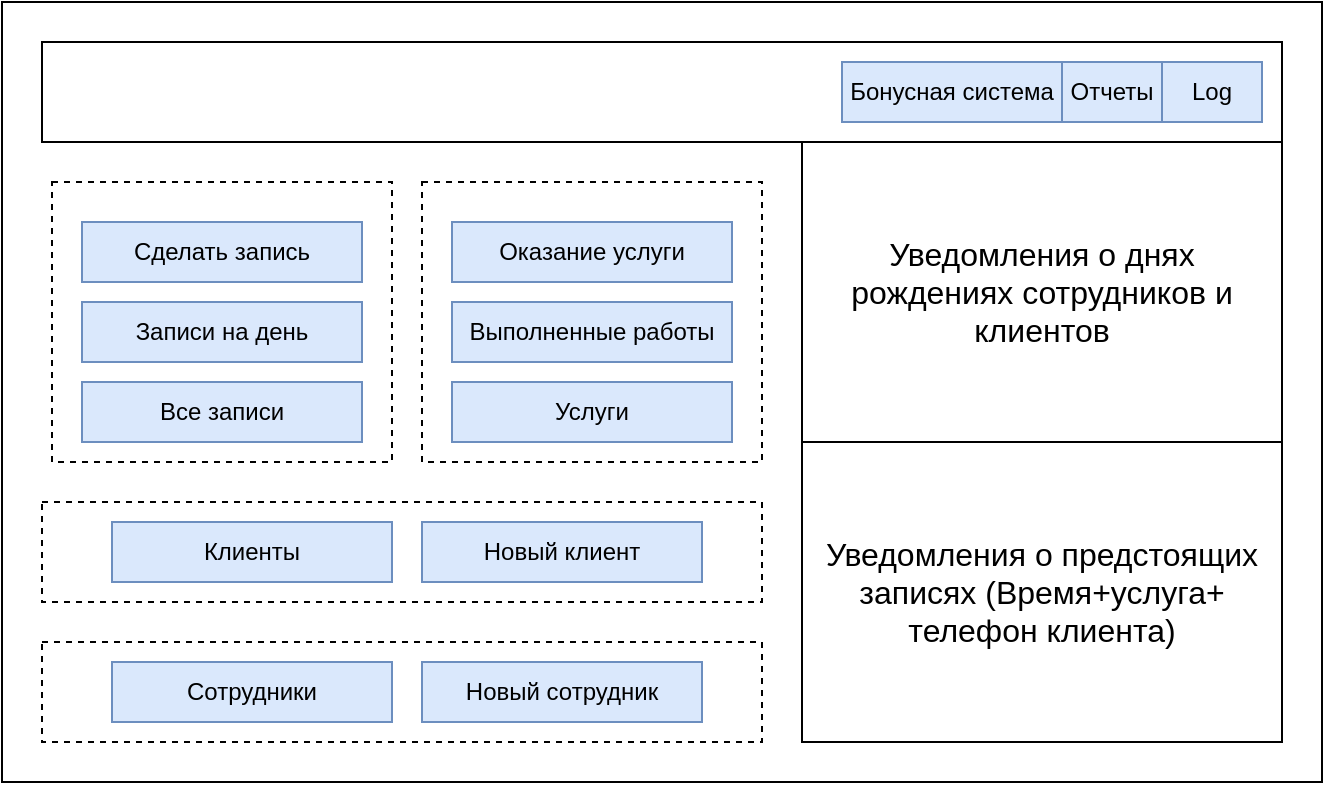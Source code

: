 <mxfile version="14.7.6" type="device"><diagram id="OHvY7_RJ0gx3qS_prrSB" name="Page-1"><mxGraphModel dx="1008" dy="543" grid="1" gridSize="10" guides="1" tooltips="1" connect="1" arrows="1" fold="1" page="1" pageScale="1" pageWidth="827" pageHeight="1169" math="0" shadow="0"><root><mxCell id="0"/><mxCell id="1" parent="0"/><mxCell id="Me4d6baxQNRpvt_pWWdP-1" value="" style="rounded=0;whiteSpace=wrap;html=1;" vertex="1" parent="1"><mxGeometry x="80" y="120" width="660" height="390" as="geometry"/></mxCell><mxCell id="Me4d6baxQNRpvt_pWWdP-23" value="" style="rounded=0;whiteSpace=wrap;html=1;dashed=1;" vertex="1" parent="1"><mxGeometry x="105" y="210" width="170" height="140" as="geometry"/></mxCell><mxCell id="Me4d6baxQNRpvt_pWWdP-2" value="" style="rounded=0;whiteSpace=wrap;html=1;" vertex="1" parent="1"><mxGeometry x="480" y="340" width="240" height="150" as="geometry"/></mxCell><mxCell id="Me4d6baxQNRpvt_pWWdP-3" value="" style="rounded=0;whiteSpace=wrap;html=1;" vertex="1" parent="1"><mxGeometry x="480" y="190" width="240" height="150" as="geometry"/></mxCell><mxCell id="Me4d6baxQNRpvt_pWWdP-4" value="" style="rounded=0;whiteSpace=wrap;html=1;" vertex="1" parent="1"><mxGeometry x="100" y="140" width="620" height="50" as="geometry"/></mxCell><mxCell id="Me4d6baxQNRpvt_pWWdP-6" value="Сделать запись" style="rounded=0;whiteSpace=wrap;html=1;" vertex="1" parent="1"><mxGeometry x="120" y="230" width="140" height="30" as="geometry"/></mxCell><mxCell id="Me4d6baxQNRpvt_pWWdP-7" value="" style="rounded=0;whiteSpace=wrap;html=1;dashed=1;" vertex="1" parent="1"><mxGeometry x="290" y="210" width="170" height="140" as="geometry"/></mxCell><mxCell id="Me4d6baxQNRpvt_pWWdP-8" value="" style="rounded=0;whiteSpace=wrap;html=1;dashed=1;strokeWidth=1;perimeterSpacing=0;" vertex="1" parent="1"><mxGeometry x="100" y="370" width="360" height="50" as="geometry"/></mxCell><mxCell id="Me4d6baxQNRpvt_pWWdP-9" value="" style="rounded=0;whiteSpace=wrap;html=1;dashed=1;" vertex="1" parent="1"><mxGeometry x="100" y="440" width="360" height="50" as="geometry"/></mxCell><mxCell id="Me4d6baxQNRpvt_pWWdP-10" value="&lt;font style=&quot;font-size: 16px&quot;&gt;Уведомления о днях рождениях сотрудников и клиентов&lt;/font&gt;" style="text;html=1;strokeColor=none;fillColor=none;align=center;verticalAlign=middle;whiteSpace=wrap;rounded=0;" vertex="1" parent="1"><mxGeometry x="480" y="190" width="240" height="150" as="geometry"/></mxCell><mxCell id="Me4d6baxQNRpvt_pWWdP-11" value="&lt;font style=&quot;font-size: 16px&quot;&gt;Уведомления о предстоящих записях (Время+услуга+&lt;br&gt;телефон клиента)&lt;/font&gt;" style="text;html=1;strokeColor=none;fillColor=none;align=center;verticalAlign=middle;whiteSpace=wrap;rounded=0;" vertex="1" parent="1"><mxGeometry x="480" y="340" width="240" height="150" as="geometry"/></mxCell><mxCell id="Me4d6baxQNRpvt_pWWdP-12" value="" style="rounded=0;whiteSpace=wrap;html=1;dashed=1;" vertex="1" parent="1"><mxGeometry x="120" y="270" width="140" height="30" as="geometry"/></mxCell><mxCell id="Me4d6baxQNRpvt_pWWdP-13" value="" style="rounded=0;whiteSpace=wrap;html=1;dashed=1;" vertex="1" parent="1"><mxGeometry x="120" y="310" width="140" height="30" as="geometry"/></mxCell><mxCell id="Me4d6baxQNRpvt_pWWdP-17" value="Оказание услуги" style="rounded=0;whiteSpace=wrap;html=1;" vertex="1" parent="1"><mxGeometry x="305" y="230" width="140" height="30" as="geometry"/></mxCell><mxCell id="Me4d6baxQNRpvt_pWWdP-18" value="" style="rounded=0;whiteSpace=wrap;html=1;dashed=1;" vertex="1" parent="1"><mxGeometry x="305" y="270" width="140" height="30" as="geometry"/></mxCell><mxCell id="Me4d6baxQNRpvt_pWWdP-19" value="Услуги" style="rounded=0;whiteSpace=wrap;html=1;" vertex="1" parent="1"><mxGeometry x="305" y="310" width="140" height="30" as="geometry"/></mxCell><mxCell id="Me4d6baxQNRpvt_pWWdP-20" value="Клиенты" style="rounded=0;whiteSpace=wrap;html=1;" vertex="1" parent="1"><mxGeometry x="135" y="380" width="140" height="30" as="geometry"/></mxCell><mxCell id="Me4d6baxQNRpvt_pWWdP-21" value="Новый клиент" style="rounded=0;whiteSpace=wrap;html=1;fillColor=#dae8fc;strokeColor=#6c8ebf;" vertex="1" parent="1"><mxGeometry x="290" y="380" width="140" height="30" as="geometry"/></mxCell><mxCell id="Me4d6baxQNRpvt_pWWdP-24" value="" style="rounded=0;whiteSpace=wrap;html=1;dashed=1;" vertex="1" parent="1"><mxGeometry x="120" y="270" width="140" height="30" as="geometry"/></mxCell><mxCell id="Me4d6baxQNRpvt_pWWdP-25" value="" style="rounded=0;whiteSpace=wrap;html=1;dashed=1;" vertex="1" parent="1"><mxGeometry x="120" y="310" width="140" height="30" as="geometry"/></mxCell><mxCell id="Me4d6baxQNRpvt_pWWdP-26" value="Записи на день" style="rounded=0;whiteSpace=wrap;html=1;" vertex="1" parent="1"><mxGeometry x="120" y="270" width="140" height="30" as="geometry"/></mxCell><mxCell id="Me4d6baxQNRpvt_pWWdP-27" value="Все записи" style="rounded=0;whiteSpace=wrap;html=1;" vertex="1" parent="1"><mxGeometry x="120" y="310" width="140" height="30" as="geometry"/></mxCell><mxCell id="Me4d6baxQNRpvt_pWWdP-28" value="Выполненные работы" style="rounded=0;whiteSpace=wrap;html=1;" vertex="1" parent="1"><mxGeometry x="305" y="270" width="140" height="30" as="geometry"/></mxCell><mxCell id="Me4d6baxQNRpvt_pWWdP-29" value="Сотрудники" style="rounded=0;whiteSpace=wrap;html=1;fillColor=#dae8fc;strokeColor=#6c8ebf;" vertex="1" parent="1"><mxGeometry x="135" y="450" width="140" height="30" as="geometry"/></mxCell><mxCell id="Me4d6baxQNRpvt_pWWdP-30" value="Новый сотрудник" style="rounded=0;whiteSpace=wrap;html=1;fillColor=#dae8fc;strokeColor=#6c8ebf;" vertex="1" parent="1"><mxGeometry x="290" y="450" width="140" height="30" as="geometry"/></mxCell><mxCell id="Me4d6baxQNRpvt_pWWdP-31" value="Log" style="rounded=0;whiteSpace=wrap;html=1;fillColor=#dae8fc;strokeColor=#6c8ebf;" vertex="1" parent="1"><mxGeometry x="660" y="150" width="50" height="30" as="geometry"/></mxCell><mxCell id="Me4d6baxQNRpvt_pWWdP-32" value="Отчеты" style="rounded=0;whiteSpace=wrap;html=1;fillColor=#dae8fc;strokeColor=#6c8ebf;" vertex="1" parent="1"><mxGeometry x="610" y="150" width="50" height="30" as="geometry"/></mxCell><mxCell id="Me4d6baxQNRpvt_pWWdP-33" value="Бонусная система" style="rounded=0;whiteSpace=wrap;html=1;fillColor=#dae8fc;strokeColor=#6c8ebf;" vertex="1" parent="1"><mxGeometry x="500" y="150" width="110" height="30" as="geometry"/></mxCell><mxCell id="Me4d6baxQNRpvt_pWWdP-34" value="Сделать запись" style="rounded=0;whiteSpace=wrap;html=1;" vertex="1" parent="1"><mxGeometry x="120" y="230" width="140" height="30" as="geometry"/></mxCell><mxCell id="Me4d6baxQNRpvt_pWWdP-35" value="Записи на день" style="rounded=0;whiteSpace=wrap;html=1;" vertex="1" parent="1"><mxGeometry x="120" y="270" width="140" height="30" as="geometry"/></mxCell><mxCell id="Me4d6baxQNRpvt_pWWdP-36" value="Сделать запись" style="rounded=0;whiteSpace=wrap;html=1;fillColor=#dae8fc;strokeColor=#6c8ebf;" vertex="1" parent="1"><mxGeometry x="120" y="230" width="140" height="30" as="geometry"/></mxCell><mxCell id="Me4d6baxQNRpvt_pWWdP-37" value="Записи на день" style="rounded=0;whiteSpace=wrap;html=1;fillColor=#dae8fc;strokeColor=#6c8ebf;" vertex="1" parent="1"><mxGeometry x="120" y="270" width="140" height="30" as="geometry"/></mxCell><mxCell id="Me4d6baxQNRpvt_pWWdP-38" value="Оказание услуги" style="rounded=0;whiteSpace=wrap;html=1;fillColor=#dae8fc;strokeColor=#6c8ebf;" vertex="1" parent="1"><mxGeometry x="305" y="230" width="140" height="30" as="geometry"/></mxCell><mxCell id="Me4d6baxQNRpvt_pWWdP-39" value="Выполненные работы" style="rounded=0;whiteSpace=wrap;html=1;fillColor=#dae8fc;strokeColor=#6c8ebf;" vertex="1" parent="1"><mxGeometry x="305" y="270" width="140" height="30" as="geometry"/></mxCell><mxCell id="Me4d6baxQNRpvt_pWWdP-40" value="Услуги" style="rounded=0;whiteSpace=wrap;html=1;fillColor=#dae8fc;strokeColor=#6c8ebf;" vertex="1" parent="1"><mxGeometry x="305" y="310" width="140" height="30" as="geometry"/></mxCell><mxCell id="Me4d6baxQNRpvt_pWWdP-41" value="Все записи" style="rounded=0;whiteSpace=wrap;html=1;fillColor=#dae8fc;strokeColor=#6c8ebf;" vertex="1" parent="1"><mxGeometry x="120" y="310" width="140" height="30" as="geometry"/></mxCell><mxCell id="Me4d6baxQNRpvt_pWWdP-42" value="Клиенты" style="rounded=0;whiteSpace=wrap;html=1;fillColor=#dae8fc;strokeColor=#6c8ebf;" vertex="1" parent="1"><mxGeometry x="135" y="380" width="140" height="30" as="geometry"/></mxCell></root></mxGraphModel></diagram></mxfile>
